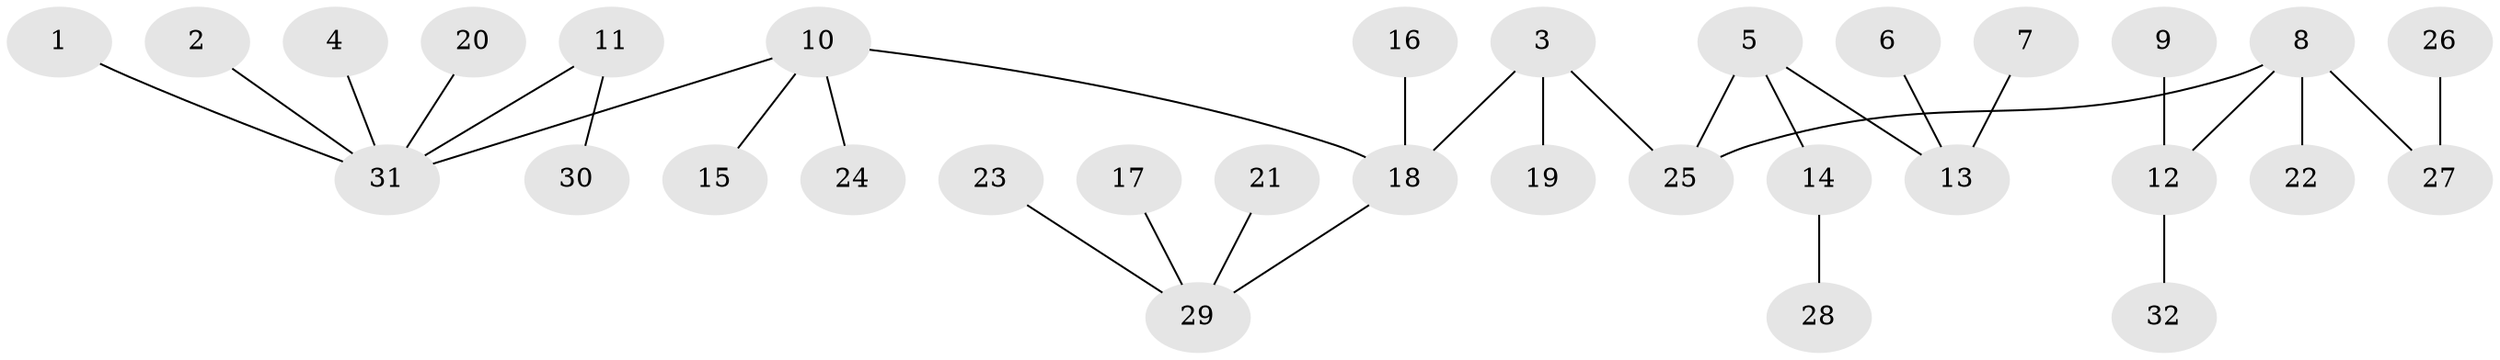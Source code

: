 // original degree distribution, {4: 0.06666666666666667, 6: 0.0380952380952381, 2: 0.23809523809523808, 8: 0.009523809523809525, 1: 0.5238095238095238, 3: 0.10476190476190476, 5: 0.01904761904761905}
// Generated by graph-tools (version 1.1) at 2025/37/03/04/25 23:37:17]
// undirected, 32 vertices, 31 edges
graph export_dot {
  node [color=gray90,style=filled];
  1;
  2;
  3;
  4;
  5;
  6;
  7;
  8;
  9;
  10;
  11;
  12;
  13;
  14;
  15;
  16;
  17;
  18;
  19;
  20;
  21;
  22;
  23;
  24;
  25;
  26;
  27;
  28;
  29;
  30;
  31;
  32;
  1 -- 31 [weight=1.0];
  2 -- 31 [weight=1.0];
  3 -- 18 [weight=1.0];
  3 -- 19 [weight=1.0];
  3 -- 25 [weight=1.0];
  4 -- 31 [weight=1.0];
  5 -- 13 [weight=1.0];
  5 -- 14 [weight=1.0];
  5 -- 25 [weight=1.0];
  6 -- 13 [weight=1.0];
  7 -- 13 [weight=1.0];
  8 -- 12 [weight=1.0];
  8 -- 22 [weight=1.0];
  8 -- 25 [weight=1.0];
  8 -- 27 [weight=1.0];
  9 -- 12 [weight=1.0];
  10 -- 15 [weight=1.0];
  10 -- 18 [weight=1.0];
  10 -- 24 [weight=1.0];
  10 -- 31 [weight=1.0];
  11 -- 30 [weight=1.0];
  11 -- 31 [weight=1.0];
  12 -- 32 [weight=1.0];
  14 -- 28 [weight=1.0];
  16 -- 18 [weight=1.0];
  17 -- 29 [weight=1.0];
  18 -- 29 [weight=1.0];
  20 -- 31 [weight=1.0];
  21 -- 29 [weight=1.0];
  23 -- 29 [weight=1.0];
  26 -- 27 [weight=1.0];
}
